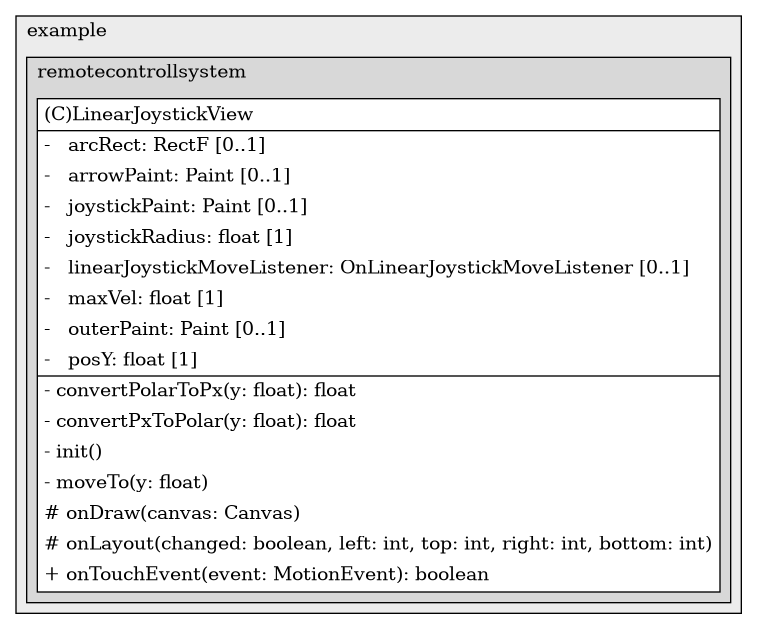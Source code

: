 @startuml

/' diagram meta data start
config=StructureConfiguration;
{
  "projectClassification": {
    "searchMode": "OpenProject", // OpenProject, AllProjects
    "includedProjects": "",
    "pathEndKeywords": "*.impl",
    "isClientPath": "",
    "isClientName": "",
    "isTestPath": "",
    "isTestName": "",
    "isMappingPath": "",
    "isMappingName": "",
    "isDataAccessPath": "",
    "isDataAccessName": "",
    "isDataStructurePath": "",
    "isDataStructureName": "",
    "isInterfaceStructuresPath": "",
    "isInterfaceStructuresName": "",
    "isEntryPointPath": "",
    "isEntryPointName": "",
    "treatFinalFieldsAsMandatory": false
  },
  "graphRestriction": {
    "classPackageExcludeFilter": "",
    "classPackageIncludeFilter": "",
    "classNameExcludeFilter": "",
    "classNameIncludeFilter": "",
    "methodNameExcludeFilter": "",
    "methodNameIncludeFilter": "",
    "removeByInheritance": "", // inheritance/annotation based filtering is done in a second step
    "removeByAnnotation": "",
    "removeByClassPackage": "", // cleanup the graph after inheritance/annotation based filtering is done
    "removeByClassName": "",
    "cutMappings": false,
    "cutEnum": true,
    "cutTests": true,
    "cutClient": true,
    "cutDataAccess": false,
    "cutInterfaceStructures": false,
    "cutDataStructures": false,
    "cutGetterAndSetter": true,
    "cutConstructors": true
  },
  "graphTraversal": {
    "forwardDepth": 6,
    "backwardDepth": 6,
    "classPackageExcludeFilter": "",
    "classPackageIncludeFilter": "",
    "classNameExcludeFilter": "",
    "classNameIncludeFilter": "",
    "methodNameExcludeFilter": "",
    "methodNameIncludeFilter": "",
    "hideMappings": false,
    "hideDataStructures": false,
    "hidePrivateMethods": true,
    "hideInterfaceCalls": true, // indirection: implementation -> interface (is hidden) -> implementation
    "onlyShowApplicationEntryPoints": false, // root node is included
    "useMethodCallsForStructureDiagram": "ForwardOnly" // ForwardOnly, BothDirections, No
  },
  "details": {
    "aggregation": "GroupByClass", // ByClass, GroupByClass, None
    "showClassGenericTypes": true,
    "showMethods": true,
    "showMethodParameterNames": true,
    "showMethodParameterTypes": true,
    "showMethodReturnType": true,
    "showPackageLevels": 2,
    "showDetailedClassStructure": true
  },
  "rootClass": "com.example.remotecontrollsystem.ui.view.move.LinearJoystickView",
  "extensionCallbackMethod": "" // qualified.class.name#methodName - signature: public static String method(String)
}
diagram meta data end '/



digraph g {
    rankdir="TB"
    splines=polyline
    

'nodes 
subgraph cluster_1322970774 { 
   	label=example
	labeljust=l
	fillcolor="#ececec"
	style=filled
   
   subgraph cluster_350572184 { 
   	label=remotecontrollsystem
	labeljust=l
	fillcolor="#d8d8d8"
	style=filled
   
   LinearJoystickView1046286023[
	label=<<TABLE BORDER="1" CELLBORDER="0" CELLPADDING="4" CELLSPACING="0">
<TR><TD ALIGN="LEFT" >(C)LinearJoystickView</TD></TR>
<HR/>
<TR><TD ALIGN="LEFT" >-   arcRect: RectF [0..1]</TD></TR>
<TR><TD ALIGN="LEFT" >-   arrowPaint: Paint [0..1]</TD></TR>
<TR><TD ALIGN="LEFT" >-   joystickPaint: Paint [0..1]</TD></TR>
<TR><TD ALIGN="LEFT" >-   joystickRadius: float [1]</TD></TR>
<TR><TD ALIGN="LEFT" >-   linearJoystickMoveListener: OnLinearJoystickMoveListener [0..1]</TD></TR>
<TR><TD ALIGN="LEFT" >-   maxVel: float [1]</TD></TR>
<TR><TD ALIGN="LEFT" >-   outerPaint: Paint [0..1]</TD></TR>
<TR><TD ALIGN="LEFT" >-   posY: float [1]</TD></TR>
<HR/>
<TR><TD ALIGN="LEFT" >- convertPolarToPx(y: float): float</TD></TR>
<TR><TD ALIGN="LEFT" >- convertPxToPolar(y: float): float</TD></TR>
<TR><TD ALIGN="LEFT" >- init()</TD></TR>
<TR><TD ALIGN="LEFT" >- moveTo(y: float)</TD></TR>
<TR><TD ALIGN="LEFT" ># onDraw(canvas: Canvas)</TD></TR>
<TR><TD ALIGN="LEFT" ># onLayout(changed: boolean, left: int, top: int, right: int, bottom: int)</TD></TR>
<TR><TD ALIGN="LEFT" >+ onTouchEvent(event: MotionEvent): boolean</TD></TR>
</TABLE>>
	style=filled
	margin=0
	shape=plaintext
	fillcolor="#FFFFFF"
];
} 
} 

'edges    

    
}
@enduml